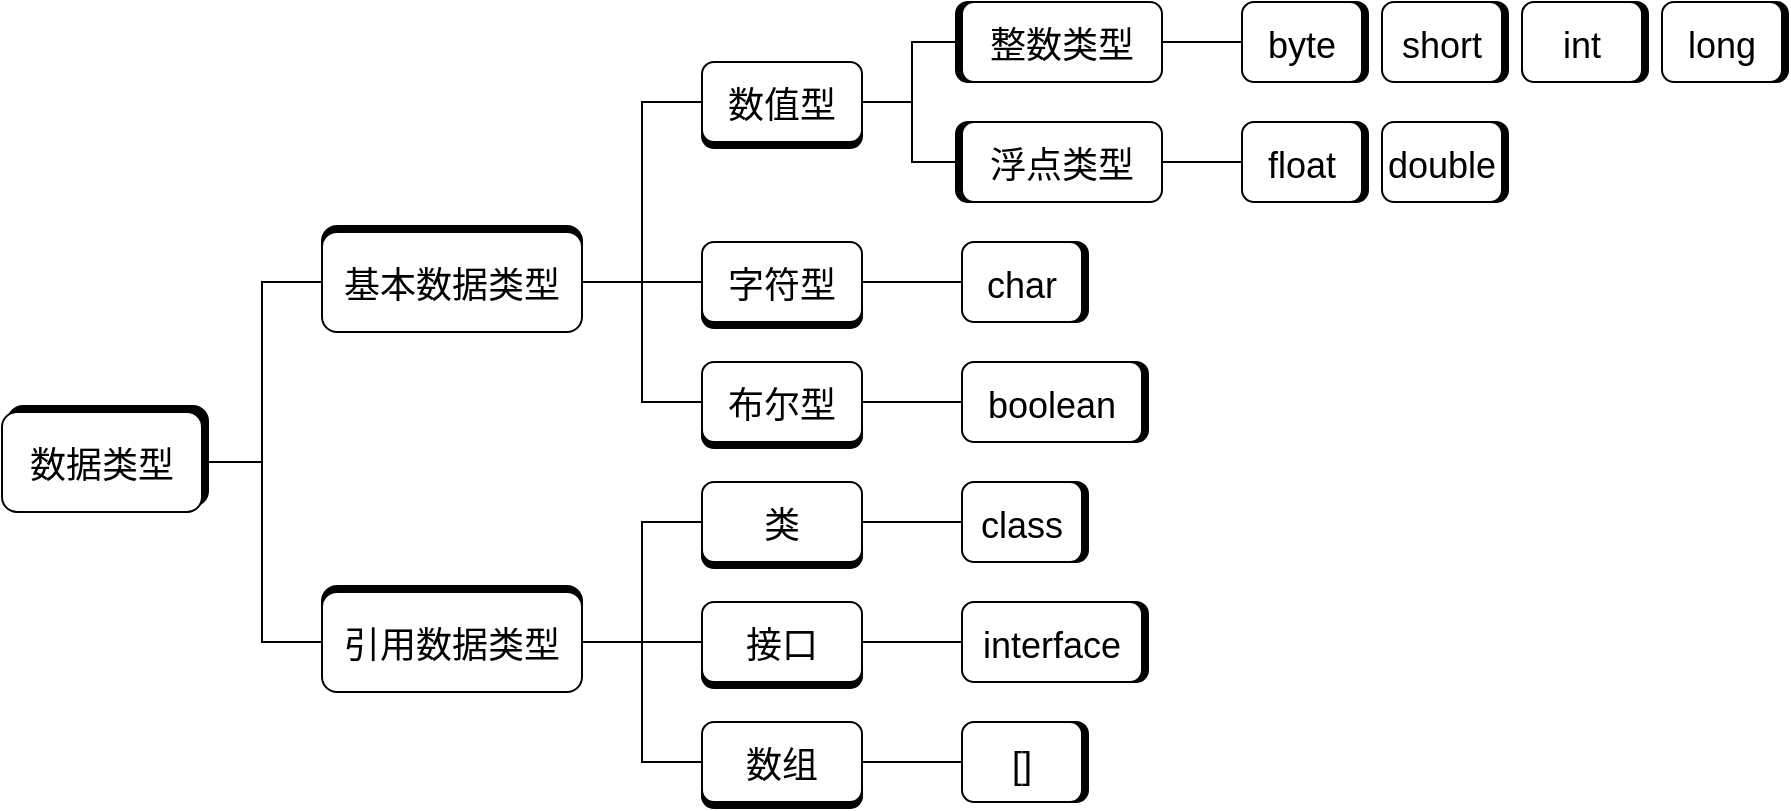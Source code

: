<mxfile version="24.5.3" type="device" pages="3">
  <diagram name="data-type" id="IhphP7UpqXg3msKNzWgd">
    <mxGraphModel dx="1050" dy="667" grid="1" gridSize="10" guides="1" tooltips="1" connect="1" arrows="1" fold="1" page="1" pageScale="1" pageWidth="291" pageHeight="413" math="0" shadow="0">
      <root>
        <mxCell id="0" />
        <mxCell id="1" parent="0" />
        <mxCell id="7ZD1Rkt-yhet6KayD6V5-5" style="edgeStyle=orthogonalEdgeStyle;rounded=0;orthogonalLoop=1;jettySize=auto;html=1;exitX=1;exitY=0.5;exitDx=0;exitDy=0;entryX=0;entryY=0.5;entryDx=0;entryDy=0;fontFamily=Helvetica;endArrow=none;endFill=0;" parent="1" source="7ZD1Rkt-yhet6KayD6V5-2" target="7ZD1Rkt-yhet6KayD6V5-3" edge="1">
          <mxGeometry relative="1" as="geometry">
            <Array as="points">
              <mxPoint x="210" y="235" />
              <mxPoint x="210" y="145" />
            </Array>
          </mxGeometry>
        </mxCell>
        <mxCell id="7ZD1Rkt-yhet6KayD6V5-7" style="edgeStyle=orthogonalEdgeStyle;rounded=0;orthogonalLoop=1;jettySize=auto;html=1;exitX=1;exitY=0.5;exitDx=0;exitDy=0;entryX=0;entryY=0.5;entryDx=0;entryDy=0;fontFamily=Helvetica;endArrow=none;endFill=0;" parent="1" source="7ZD1Rkt-yhet6KayD6V5-2" target="7ZD1Rkt-yhet6KayD6V5-6" edge="1">
          <mxGeometry relative="1" as="geometry">
            <Array as="points">
              <mxPoint x="210" y="235" />
              <mxPoint x="210" y="325" />
            </Array>
          </mxGeometry>
        </mxCell>
        <mxCell id="7ZD1Rkt-yhet6KayD6V5-2" value="数据类型" style="rounded=1;fontSize=18;shadow=1;shadowOpacity=100;shadowOffsetX=3;shadowOffsetY=-3;shadowBlur=0;fontFamily=Helvetica;" parent="1" vertex="1">
          <mxGeometry x="80" y="210" width="100" height="50" as="geometry" />
        </mxCell>
        <mxCell id="7ZD1Rkt-yhet6KayD6V5-12" style="edgeStyle=orthogonalEdgeStyle;rounded=0;orthogonalLoop=1;jettySize=auto;html=1;exitX=1;exitY=0.5;exitDx=0;exitDy=0;entryX=0;entryY=0.5;entryDx=0;entryDy=0;fontFamily=Helvetica;endArrow=none;endFill=0;" parent="1" source="7ZD1Rkt-yhet6KayD6V5-3" target="7ZD1Rkt-yhet6KayD6V5-10" edge="1">
          <mxGeometry relative="1" as="geometry" />
        </mxCell>
        <mxCell id="7ZD1Rkt-yhet6KayD6V5-13" style="edgeStyle=orthogonalEdgeStyle;rounded=0;orthogonalLoop=1;jettySize=auto;html=1;exitX=1;exitY=0.5;exitDx=0;exitDy=0;entryX=0;entryY=0.5;entryDx=0;entryDy=0;fontFamily=Helvetica;endArrow=none;endFill=0;" parent="1" source="7ZD1Rkt-yhet6KayD6V5-3" target="7ZD1Rkt-yhet6KayD6V5-11" edge="1">
          <mxGeometry relative="1" as="geometry" />
        </mxCell>
        <mxCell id="7ZD1Rkt-yhet6KayD6V5-14" style="edgeStyle=orthogonalEdgeStyle;rounded=0;orthogonalLoop=1;jettySize=auto;html=1;exitX=1;exitY=0.5;exitDx=0;exitDy=0;entryX=0;entryY=0.5;entryDx=0;entryDy=0;fontFamily=Helvetica;endArrow=none;endFill=0;" parent="1" source="7ZD1Rkt-yhet6KayD6V5-3" target="7ZD1Rkt-yhet6KayD6V5-8" edge="1">
          <mxGeometry relative="1" as="geometry" />
        </mxCell>
        <mxCell id="7ZD1Rkt-yhet6KayD6V5-3" value="基本数据类型" style="rounded=1;fontSize=18;shadow=1;shadowOpacity=100;shadowOffsetX=0;shadowOffsetY=-3;shadowBlur=0;fontFamily=Helvetica;" parent="1" vertex="1">
          <mxGeometry x="240" y="120" width="130" height="50" as="geometry" />
        </mxCell>
        <mxCell id="7ZD1Rkt-yhet6KayD6V5-44" style="edgeStyle=orthogonalEdgeStyle;rounded=0;orthogonalLoop=1;jettySize=auto;html=1;exitX=1;exitY=0.5;exitDx=0;exitDy=0;entryX=0;entryY=0.5;entryDx=0;entryDy=0;fontFamily=Helvetica;endArrow=none;endFill=0;" parent="1" source="7ZD1Rkt-yhet6KayD6V5-6" target="7ZD1Rkt-yhet6KayD6V5-35" edge="1">
          <mxGeometry relative="1" as="geometry" />
        </mxCell>
        <mxCell id="7ZD1Rkt-yhet6KayD6V5-45" style="edgeStyle=orthogonalEdgeStyle;rounded=0;orthogonalLoop=1;jettySize=auto;html=1;exitX=1;exitY=0.5;exitDx=0;exitDy=0;entryX=0;entryY=0.5;entryDx=0;entryDy=0;fontFamily=Helvetica;endArrow=none;endFill=0;" parent="1" source="7ZD1Rkt-yhet6KayD6V5-6" target="7ZD1Rkt-yhet6KayD6V5-36" edge="1">
          <mxGeometry relative="1" as="geometry" />
        </mxCell>
        <mxCell id="7ZD1Rkt-yhet6KayD6V5-46" style="edgeStyle=orthogonalEdgeStyle;rounded=0;orthogonalLoop=1;jettySize=auto;html=1;exitX=1;exitY=0.5;exitDx=0;exitDy=0;entryX=0;entryY=0.5;entryDx=0;entryDy=0;fontFamily=Helvetica;endArrow=none;endFill=0;" parent="1" source="7ZD1Rkt-yhet6KayD6V5-6" target="7ZD1Rkt-yhet6KayD6V5-37" edge="1">
          <mxGeometry relative="1" as="geometry" />
        </mxCell>
        <mxCell id="7ZD1Rkt-yhet6KayD6V5-6" value="引用数据类型" style="rounded=1;fontSize=18;shadow=1;shadowOpacity=100;shadowOffsetX=0;shadowOffsetY=-3;shadowBlur=0;fontFamily=Helvetica;" parent="1" vertex="1">
          <mxGeometry x="240" y="300" width="130" height="50" as="geometry" />
        </mxCell>
        <mxCell id="7ZD1Rkt-yhet6KayD6V5-18" style="edgeStyle=orthogonalEdgeStyle;rounded=0;orthogonalLoop=1;jettySize=auto;html=1;exitX=1;exitY=0.5;exitDx=0;exitDy=0;entryX=0;entryY=0.5;entryDx=0;entryDy=0;fontFamily=Helvetica;endArrow=none;endFill=0;" parent="1" source="7ZD1Rkt-yhet6KayD6V5-8" target="7ZD1Rkt-yhet6KayD6V5-16" edge="1">
          <mxGeometry relative="1" as="geometry" />
        </mxCell>
        <mxCell id="7ZD1Rkt-yhet6KayD6V5-20" style="edgeStyle=orthogonalEdgeStyle;rounded=0;orthogonalLoop=1;jettySize=auto;html=1;exitX=1;exitY=0.5;exitDx=0;exitDy=0;entryX=0;entryY=0.5;entryDx=0;entryDy=0;fontFamily=Helvetica;endArrow=none;endFill=0;" parent="1" source="7ZD1Rkt-yhet6KayD6V5-8" target="7ZD1Rkt-yhet6KayD6V5-19" edge="1">
          <mxGeometry relative="1" as="geometry" />
        </mxCell>
        <mxCell id="7ZD1Rkt-yhet6KayD6V5-8" value="数值型" style="rounded=1;fontSize=18;shadow=1;shadowOpacity=100;shadowOffsetX=0;shadowOffsetY=3;shadowBlur=0;fontFamily=Helvetica;" parent="1" vertex="1">
          <mxGeometry x="430" y="35.0" width="80" height="40" as="geometry" />
        </mxCell>
        <mxCell id="kwm7BLYL6Nc1TBplARpD-10" style="edgeStyle=orthogonalEdgeStyle;rounded=0;orthogonalLoop=1;jettySize=auto;html=1;exitX=1;exitY=0.5;exitDx=0;exitDy=0;entryX=0;entryY=0.5;entryDx=0;entryDy=0;endArrow=none;endFill=0;" parent="1" source="7ZD1Rkt-yhet6KayD6V5-10" target="kwm7BLYL6Nc1TBplARpD-9" edge="1">
          <mxGeometry relative="1" as="geometry" />
        </mxCell>
        <mxCell id="7ZD1Rkt-yhet6KayD6V5-10" value="字符型" style="rounded=1;fontSize=18;shadow=1;shadowOpacity=100;shadowOffsetX=0;shadowOffsetY=3;shadowBlur=0;fontFamily=Helvetica;" parent="1" vertex="1">
          <mxGeometry x="430" y="125.0" width="80" height="40" as="geometry" />
        </mxCell>
        <mxCell id="kwm7BLYL6Nc1TBplARpD-17" style="edgeStyle=orthogonalEdgeStyle;rounded=0;orthogonalLoop=1;jettySize=auto;html=1;exitX=1;exitY=0.5;exitDx=0;exitDy=0;entryX=0;entryY=0.5;entryDx=0;entryDy=0;endArrow=none;endFill=0;" parent="1" source="7ZD1Rkt-yhet6KayD6V5-11" target="kwm7BLYL6Nc1TBplARpD-11" edge="1">
          <mxGeometry relative="1" as="geometry" />
        </mxCell>
        <mxCell id="7ZD1Rkt-yhet6KayD6V5-11" value="布尔型" style="rounded=1;fontSize=18;shadow=1;shadowOpacity=100;shadowOffsetX=0;shadowOffsetY=3;shadowBlur=0;fontFamily=Helvetica;" parent="1" vertex="1">
          <mxGeometry x="430" y="185.0" width="80" height="40" as="geometry" />
        </mxCell>
        <mxCell id="kwm7BLYL6Nc1TBplARpD-5" style="edgeStyle=orthogonalEdgeStyle;rounded=0;orthogonalLoop=1;jettySize=auto;html=1;exitX=1;exitY=0.5;exitDx=0;exitDy=0;entryX=0;entryY=0.5;entryDx=0;entryDy=0;endArrow=none;endFill=0;" parent="1" source="7ZD1Rkt-yhet6KayD6V5-16" target="kwm7BLYL6Nc1TBplARpD-1" edge="1">
          <mxGeometry relative="1" as="geometry" />
        </mxCell>
        <mxCell id="7ZD1Rkt-yhet6KayD6V5-16" value="整数类型" style="rounded=1;fontSize=18;shadow=1;shadowOpacity=100;shadowOffsetX=-3;shadowOffsetY=0;shadowBlur=0;fontFamily=Helvetica;" parent="1" vertex="1">
          <mxGeometry x="560" y="5.0" width="100" height="40" as="geometry" />
        </mxCell>
        <mxCell id="kwm7BLYL6Nc1TBplARpD-8" style="edgeStyle=orthogonalEdgeStyle;rounded=0;orthogonalLoop=1;jettySize=auto;html=1;exitX=1;exitY=0.5;exitDx=0;exitDy=0;entryX=0;entryY=0.5;entryDx=0;entryDy=0;endArrow=none;endFill=0;" parent="1" source="7ZD1Rkt-yhet6KayD6V5-19" target="kwm7BLYL6Nc1TBplARpD-6" edge="1">
          <mxGeometry relative="1" as="geometry" />
        </mxCell>
        <mxCell id="7ZD1Rkt-yhet6KayD6V5-19" value="浮点类型" style="rounded=1;fontSize=18;shadow=1;shadowOpacity=100;shadowOffsetX=-3;shadowOffsetY=0;shadowBlur=0;fontFamily=Helvetica;" parent="1" vertex="1">
          <mxGeometry x="560" y="65" width="100" height="40" as="geometry" />
        </mxCell>
        <mxCell id="kwm7BLYL6Nc1TBplARpD-18" style="edgeStyle=orthogonalEdgeStyle;rounded=0;orthogonalLoop=1;jettySize=auto;html=1;exitX=1;exitY=0.5;exitDx=0;exitDy=0;entryX=0;entryY=0.5;entryDx=0;entryDy=0;endArrow=none;endFill=0;" parent="1" source="7ZD1Rkt-yhet6KayD6V5-35" target="kwm7BLYL6Nc1TBplARpD-13" edge="1">
          <mxGeometry relative="1" as="geometry" />
        </mxCell>
        <mxCell id="7ZD1Rkt-yhet6KayD6V5-35" value="类" style="rounded=1;fontSize=18;shadow=1;shadowOpacity=100;shadowOffsetX=0;shadowOffsetY=3;shadowBlur=0;fontFamily=Helvetica;" parent="1" vertex="1">
          <mxGeometry x="430" y="245" width="80" height="40" as="geometry" />
        </mxCell>
        <mxCell id="kwm7BLYL6Nc1TBplARpD-19" style="edgeStyle=orthogonalEdgeStyle;rounded=0;orthogonalLoop=1;jettySize=auto;html=1;exitX=1;exitY=0.5;exitDx=0;exitDy=0;entryX=0;entryY=0.5;entryDx=0;entryDy=0;endArrow=none;endFill=0;" parent="1" source="7ZD1Rkt-yhet6KayD6V5-36" target="kwm7BLYL6Nc1TBplARpD-14" edge="1">
          <mxGeometry relative="1" as="geometry" />
        </mxCell>
        <mxCell id="7ZD1Rkt-yhet6KayD6V5-36" value="接口" style="rounded=1;fontSize=18;shadow=1;shadowOpacity=100;shadowOffsetX=0;shadowOffsetY=3;shadowBlur=0;fontFamily=Helvetica;" parent="1" vertex="1">
          <mxGeometry x="430" y="305" width="80" height="40" as="geometry" />
        </mxCell>
        <mxCell id="7ZD1Rkt-yhet6KayD6V5-37" value="数组" style="rounded=1;fontSize=18;shadow=1;shadowOpacity=100;shadowOffsetX=0;shadowOffsetY=3;shadowBlur=0;fontFamily=Helvetica;" parent="1" vertex="1">
          <mxGeometry x="430" y="365" width="80" height="40" as="geometry" />
        </mxCell>
        <mxCell id="kwm7BLYL6Nc1TBplARpD-1" value="byte" style="rounded=1;fontSize=18;shadow=1;shadowOpacity=100;shadowOffsetX=3;shadowOffsetY=0;shadowBlur=0;" parent="1" vertex="1">
          <mxGeometry x="700" y="5" width="60" height="40" as="geometry" />
        </mxCell>
        <mxCell id="kwm7BLYL6Nc1TBplARpD-2" value="short" style="rounded=1;fontSize=18;shadow=1;shadowOpacity=100;shadowOffsetX=3;shadowOffsetY=0;shadowBlur=0;" parent="1" vertex="1">
          <mxGeometry x="770" y="5" width="60" height="40" as="geometry" />
        </mxCell>
        <mxCell id="kwm7BLYL6Nc1TBplARpD-3" value="int" style="rounded=1;fontSize=18;shadow=1;shadowOpacity=100;shadowOffsetX=3;shadowOffsetY=0;shadowBlur=0;" parent="1" vertex="1">
          <mxGeometry x="840" y="5" width="60" height="40" as="geometry" />
        </mxCell>
        <mxCell id="kwm7BLYL6Nc1TBplARpD-4" value="long" style="rounded=1;fontSize=18;shadow=1;shadowOpacity=100;shadowOffsetX=3;shadowOffsetY=0;shadowBlur=0;" parent="1" vertex="1">
          <mxGeometry x="910" y="5" width="60" height="40" as="geometry" />
        </mxCell>
        <mxCell id="kwm7BLYL6Nc1TBplARpD-6" value="float" style="rounded=1;fontSize=18;shadow=1;shadowOpacity=100;shadowOffsetX=3;shadowOffsetY=0;shadowBlur=0;" parent="1" vertex="1">
          <mxGeometry x="700" y="65" width="60" height="40" as="geometry" />
        </mxCell>
        <mxCell id="kwm7BLYL6Nc1TBplARpD-7" value="double" style="rounded=1;fontSize=18;shadow=1;shadowOpacity=100;shadowOffsetX=3;shadowOffsetY=0;shadowBlur=0;" parent="1" vertex="1">
          <mxGeometry x="770" y="65" width="60" height="40" as="geometry" />
        </mxCell>
        <mxCell id="kwm7BLYL6Nc1TBplARpD-9" value="char" style="rounded=1;fontSize=18;shadow=1;shadowOpacity=100;shadowOffsetX=3;shadowOffsetY=0;shadowBlur=0;" parent="1" vertex="1">
          <mxGeometry x="560" y="125" width="60" height="40" as="geometry" />
        </mxCell>
        <mxCell id="kwm7BLYL6Nc1TBplARpD-11" value="boolean" style="rounded=1;fontSize=18;shadow=1;shadowOpacity=100;shadowOffsetX=3;shadowOffsetY=0;shadowBlur=0;" parent="1" vertex="1">
          <mxGeometry x="560" y="185" width="90" height="40" as="geometry" />
        </mxCell>
        <mxCell id="kwm7BLYL6Nc1TBplARpD-13" value="class" style="rounded=1;fontSize=18;shadow=1;shadowOpacity=100;shadowOffsetX=3;shadowOffsetY=0;shadowBlur=0;" parent="1" vertex="1">
          <mxGeometry x="560" y="245" width="60" height="40" as="geometry" />
        </mxCell>
        <mxCell id="kwm7BLYL6Nc1TBplARpD-14" value="interface" style="rounded=1;fontSize=18;shadow=1;shadowOpacity=100;shadowOffsetX=3;shadowOffsetY=0;shadowBlur=0;" parent="1" vertex="1">
          <mxGeometry x="560" y="305" width="90" height="40" as="geometry" />
        </mxCell>
        <mxCell id="kwm7BLYL6Nc1TBplARpD-16" value="[]" style="rounded=1;fontSize=18;shadow=1;shadowOpacity=100;shadowOffsetX=3;shadowOffsetY=0;shadowBlur=0;" parent="1" vertex="1">
          <mxGeometry x="560" y="365" width="60" height="40" as="geometry" />
        </mxCell>
        <mxCell id="kwm7BLYL6Nc1TBplARpD-20" style="edgeStyle=orthogonalEdgeStyle;rounded=0;orthogonalLoop=1;jettySize=auto;html=1;exitX=1;exitY=0.5;exitDx=0;exitDy=0;entryX=0;entryY=0.5;entryDx=0;entryDy=0;endArrow=none;endFill=0;" parent="1" source="7ZD1Rkt-yhet6KayD6V5-37" target="kwm7BLYL6Nc1TBplARpD-16" edge="1">
          <mxGeometry relative="1" as="geometry" />
        </mxCell>
      </root>
    </mxGraphModel>
  </diagram>
  <diagram id="0UCqKzL4QSW9C0teI-bL" name="type-conversion">
    <mxGraphModel dx="955" dy="608" grid="1" gridSize="10" guides="1" tooltips="1" connect="1" arrows="1" fold="1" page="1" pageScale="1" pageWidth="291" pageHeight="413" math="0" shadow="0">
      <root>
        <mxCell id="0" />
        <mxCell id="1" parent="0" />
        <UserObject label="" tooltip="实线表示无数据丢失的自动类型转换；虚线表示在转换时可能会有精度损失。" id="Q2dZrIyihSpCJHTNgfPx-53">
          <mxCell style="swimlane;startSize=0;strokeColor=none;swimlaneFillColor=default;" vertex="1" parent="1">
            <mxGeometry x="40" y="40" width="620" height="290" as="geometry">
              <mxRectangle x="40" y="40" width="50" height="40" as="alternateBounds" />
            </mxGeometry>
          </mxCell>
        </UserObject>
        <mxCell id="Q2dZrIyihSpCJHTNgfPx-38" value="" style="edgeStyle=orthogonalEdgeStyle;rounded=0;orthogonalLoop=1;jettySize=auto;exitX=1;exitY=0.5;exitDx=0;exitDy=0;entryX=0;entryY=0.5;entryDx=0;entryDy=0;" edge="1" parent="Q2dZrIyihSpCJHTNgfPx-53" source="Q2dZrIyihSpCJHTNgfPx-36" target="Q2dZrIyihSpCJHTNgfPx-37">
          <mxGeometry relative="1" as="geometry" />
        </mxCell>
        <mxCell id="Q2dZrIyihSpCJHTNgfPx-36" value="byte" style="rounded=1;fontSize=18;shadow=1;shadowOpacity=100;shadowOffsetX=3;shadowOffsetY=-3;shadowBlur=0;" vertex="1" parent="Q2dZrIyihSpCJHTNgfPx-53">
          <mxGeometry x="20" y="120" width="100" height="50" as="geometry" />
        </mxCell>
        <mxCell id="Q2dZrIyihSpCJHTNgfPx-44" value="" style="edgeStyle=orthogonalEdgeStyle;rounded=0;orthogonalLoop=1;jettySize=auto;exitX=1;exitY=0.5;exitDx=0;exitDy=0;entryX=0;entryY=0.5;entryDx=0;entryDy=0;" edge="1" parent="Q2dZrIyihSpCJHTNgfPx-53" source="Q2dZrIyihSpCJHTNgfPx-37" target="Q2dZrIyihSpCJHTNgfPx-39">
          <mxGeometry relative="1" as="geometry" />
        </mxCell>
        <mxCell id="Q2dZrIyihSpCJHTNgfPx-37" value="short" style="rounded=1;fontSize=18;shadow=1;shadowOpacity=100;shadowOffsetX=3;shadowOffsetY=-3;shadowBlur=0;" vertex="1" parent="Q2dZrIyihSpCJHTNgfPx-53">
          <mxGeometry x="180" y="120" width="100" height="50" as="geometry" />
        </mxCell>
        <mxCell id="Q2dZrIyihSpCJHTNgfPx-45" value="" style="edgeStyle=orthogonalEdgeStyle;rounded=0;orthogonalLoop=1;jettySize=auto;exitX=1;exitY=0.5;exitDx=0;exitDy=0;entryX=0;entryY=0.5;entryDx=0;entryDy=0;" edge="1" parent="Q2dZrIyihSpCJHTNgfPx-53" source="Q2dZrIyihSpCJHTNgfPx-39" target="Q2dZrIyihSpCJHTNgfPx-40">
          <mxGeometry relative="1" as="geometry" />
        </mxCell>
        <mxCell id="Q2dZrIyihSpCJHTNgfPx-48" value="" style="edgeStyle=orthogonalEdgeStyle;rounded=0;orthogonalLoop=1;jettySize=auto;exitX=0.5;exitY=1;exitDx=0;exitDy=0;entryX=0.5;entryY=0;entryDx=0;entryDy=0;dashed=1;" edge="1" parent="Q2dZrIyihSpCJHTNgfPx-53" source="Q2dZrIyihSpCJHTNgfPx-39" target="Q2dZrIyihSpCJHTNgfPx-41">
          <mxGeometry relative="1" as="geometry" />
        </mxCell>
        <mxCell id="Q2dZrIyihSpCJHTNgfPx-39" value="int" style="rounded=1;fontSize=18;shadow=1;shadowOpacity=100;shadowOffsetX=3;shadowOffsetY=-3;shadowBlur=0;" vertex="1" parent="Q2dZrIyihSpCJHTNgfPx-53">
          <mxGeometry x="340" y="120" width="100" height="50" as="geometry" />
        </mxCell>
        <mxCell id="Q2dZrIyihSpCJHTNgfPx-50" value="" style="edgeStyle=orthogonalEdgeStyle;rounded=0;orthogonalLoop=1;jettySize=auto;exitX=0.5;exitY=1;exitDx=0;exitDy=0;entryX=0.5;entryY=0;entryDx=0;entryDy=0;dashed=1;" edge="1" parent="Q2dZrIyihSpCJHTNgfPx-53" source="Q2dZrIyihSpCJHTNgfPx-40" target="Q2dZrIyihSpCJHTNgfPx-42">
          <mxGeometry relative="1" as="geometry" />
        </mxCell>
        <mxCell id="Q2dZrIyihSpCJHTNgfPx-52" value="" style="rounded=0;orthogonalLoop=1;jettySize=auto;exitX=0;exitY=1;exitDx=0;exitDy=0;entryX=1;entryY=0;entryDx=0;entryDy=0;dashed=1;" edge="1" parent="Q2dZrIyihSpCJHTNgfPx-53" source="Q2dZrIyihSpCJHTNgfPx-40" target="Q2dZrIyihSpCJHTNgfPx-41">
          <mxGeometry relative="1" as="geometry" />
        </mxCell>
        <mxCell id="Q2dZrIyihSpCJHTNgfPx-40" value="long" style="rounded=1;fontSize=18;shadow=1;shadowOpacity=100;shadowOffsetX=3;shadowOffsetY=-3;shadowBlur=0;" vertex="1" parent="Q2dZrIyihSpCJHTNgfPx-53">
          <mxGeometry x="500" y="120" width="100" height="50" as="geometry" />
        </mxCell>
        <mxCell id="Q2dZrIyihSpCJHTNgfPx-49" value="" style="edgeStyle=orthogonalEdgeStyle;rounded=0;orthogonalLoop=1;jettySize=auto;exitX=1;exitY=0.5;exitDx=0;exitDy=0;entryX=0;entryY=0.5;entryDx=0;entryDy=0;" edge="1" parent="Q2dZrIyihSpCJHTNgfPx-53" source="Q2dZrIyihSpCJHTNgfPx-41" target="Q2dZrIyihSpCJHTNgfPx-42">
          <mxGeometry relative="1" as="geometry" />
        </mxCell>
        <mxCell id="Q2dZrIyihSpCJHTNgfPx-41" value="float" style="rounded=1;fontSize=18;shadow=1;shadowOpacity=100;shadowOffsetX=3;shadowOffsetY=-3;shadowBlur=0;" vertex="1" parent="Q2dZrIyihSpCJHTNgfPx-53">
          <mxGeometry x="340" y="220" width="100" height="50" as="geometry" />
        </mxCell>
        <mxCell id="Q2dZrIyihSpCJHTNgfPx-42" value="double" style="rounded=1;fontSize=18;shadow=1;shadowOpacity=100;shadowOffsetX=3;shadowOffsetY=-3;shadowBlur=0;" vertex="1" parent="Q2dZrIyihSpCJHTNgfPx-53">
          <mxGeometry x="500" y="220" width="100" height="50" as="geometry" />
        </mxCell>
        <mxCell id="Q2dZrIyihSpCJHTNgfPx-47" value="" style="edgeStyle=orthogonalEdgeStyle;rounded=0;orthogonalLoop=1;jettySize=auto;exitX=0.5;exitY=1;exitDx=0;exitDy=0;entryX=0.5;entryY=0;entryDx=0;entryDy=0;" edge="1" parent="Q2dZrIyihSpCJHTNgfPx-53" source="Q2dZrIyihSpCJHTNgfPx-43" target="Q2dZrIyihSpCJHTNgfPx-39">
          <mxGeometry relative="1" as="geometry" />
        </mxCell>
        <mxCell id="Q2dZrIyihSpCJHTNgfPx-43" value="char" style="rounded=1;fontSize=18;shadow=1;shadowOpacity=100;shadowOffsetX=3;shadowOffsetY=-3;shadowBlur=0;" vertex="1" parent="Q2dZrIyihSpCJHTNgfPx-53">
          <mxGeometry x="340" y="20" width="100" height="50" as="geometry" />
        </mxCell>
        <mxCell id="Q2dZrIyihSpCJHTNgfPx-51" value="" style="rounded=0;orthogonalLoop=1;jettySize=auto;exitX=1;exitY=1;exitDx=0;exitDy=0;entryX=0;entryY=0;entryDx=0;entryDy=0;" edge="1" parent="Q2dZrIyihSpCJHTNgfPx-53" source="Q2dZrIyihSpCJHTNgfPx-39" target="Q2dZrIyihSpCJHTNgfPx-42">
          <mxGeometry relative="1" as="geometry" />
        </mxCell>
      </root>
    </mxGraphModel>
  </diagram>
  <diagram id="45gFnSymhtEaGrk2eZ0L" name="priority">
    <mxGraphModel dx="1235" dy="374" grid="1" gridSize="10" guides="1" tooltips="1" connect="1" arrows="1" fold="1" page="1" pageScale="1" pageWidth="291" pageHeight="413" math="0" shadow="0">
      <root>
        <mxCell id="0" />
        <mxCell id="1" parent="0" />
        <mxCell id="ENXVl--YdrZYgib9VYfc-1" value="Assets" style="childLayout=tableLayout;recursiveResize=0;strokeColor=#98bf21;fillColor=#A7C942;shadow=0;rounded=0;align=center;verticalAlign=middle;fontFamily=Helvetica;fontSize=18;fontColor=default;" vertex="1" parent="1">
          <mxGeometry x="40" y="480" width="800" height="475" as="geometry" />
        </mxCell>
        <mxCell id="ENXVl--YdrZYgib9VYfc-2" value="" style="shape=tableRow;horizontal=0;startSize=0;swimlaneHead=0;swimlaneBody=0;top=0;left=0;bottom=0;right=0;dropTarget=0;collapsible=0;recursiveResize=0;expand=0;fontStyle=0;strokeColor=inherit;fillColor=#ffffff;rounded=0;align=center;verticalAlign=middle;fontFamily=Helvetica;fontSize=18;fontColor=default;" vertex="1" parent="ENXVl--YdrZYgib9VYfc-1">
          <mxGeometry width="800" height="33" as="geometry" />
        </mxCell>
        <mxCell id="ENXVl--YdrZYgib9VYfc-3" value="优先级" style="connectable=0;recursiveResize=0;strokeColor=inherit;fillColor=#A7C942;align=center;fontStyle=1;fontColor=#FFFFFF;rounded=0;verticalAlign=middle;fontFamily=Helvetica;fontSize=18;" vertex="1" parent="ENXVl--YdrZYgib9VYfc-2">
          <mxGeometry width="93" height="33" as="geometry">
            <mxRectangle width="93" height="33" as="alternateBounds" />
          </mxGeometry>
        </mxCell>
        <mxCell id="ENXVl--YdrZYgib9VYfc-4" value="运算符" style="connectable=0;recursiveResize=0;strokeColor=inherit;fillColor=#A7C942;align=center;fontStyle=1;fontColor=#FFFFFF;rounded=0;verticalAlign=middle;fontFamily=Helvetica;fontSize=18;" vertex="1" parent="ENXVl--YdrZYgib9VYfc-2">
          <mxGeometry x="93" width="547" height="33" as="geometry">
            <mxRectangle width="547" height="33" as="alternateBounds" />
          </mxGeometry>
        </mxCell>
        <mxCell id="ENXVl--YdrZYgib9VYfc-5" value="结合性" style="connectable=0;recursiveResize=0;strokeColor=inherit;fillColor=#A7C942;align=center;fontStyle=1;fontColor=#FFFFFF;rounded=0;verticalAlign=middle;fontFamily=Helvetica;fontSize=18;" vertex="1" parent="ENXVl--YdrZYgib9VYfc-2">
          <mxGeometry x="640" width="160" height="33" as="geometry">
            <mxRectangle width="160" height="33" as="alternateBounds" />
          </mxGeometry>
        </mxCell>
        <mxCell id="ENXVl--YdrZYgib9VYfc-6" value="" style="shape=tableRow;horizontal=0;startSize=0;swimlaneHead=0;swimlaneBody=0;top=0;left=0;bottom=0;right=0;dropTarget=0;collapsible=0;recursiveResize=0;expand=0;fontStyle=0;strokeColor=inherit;fillColor=#ffffff;rounded=0;align=center;verticalAlign=middle;fontFamily=Helvetica;fontSize=18;fontColor=default;" vertex="1" parent="ENXVl--YdrZYgib9VYfc-1">
          <mxGeometry y="33" width="800" height="32" as="geometry" />
        </mxCell>
        <mxCell id="ENXVl--YdrZYgib9VYfc-7" value="1" style="connectable=0;recursiveResize=0;strokeColor=inherit;fillColor=inherit;align=center;rounded=0;verticalAlign=middle;fontFamily=Helvetica;fontSize=18;fontColor=default;" vertex="1" parent="ENXVl--YdrZYgib9VYfc-6">
          <mxGeometry width="93" height="32" as="geometry">
            <mxRectangle width="93" height="32" as="alternateBounds" />
          </mxGeometry>
        </mxCell>
        <mxCell id="ENXVl--YdrZYgib9VYfc-8" value="()、[]、()" style="connectable=0;recursiveResize=0;strokeColor=inherit;fillColor=inherit;align=center;rounded=0;verticalAlign=middle;fontFamily=Helvetica;fontSize=18;fontColor=default;" vertex="1" parent="ENXVl--YdrZYgib9VYfc-6">
          <mxGeometry x="93" width="547" height="32" as="geometry">
            <mxRectangle width="547" height="32" as="alternateBounds" />
          </mxGeometry>
        </mxCell>
        <mxCell id="ENXVl--YdrZYgib9VYfc-9" value="自左向右" style="connectable=0;recursiveResize=0;strokeColor=inherit;fillColor=inherit;align=center;rounded=0;verticalAlign=middle;fontFamily=Helvetica;fontSize=18;fontColor=default;" vertex="1" parent="ENXVl--YdrZYgib9VYfc-6">
          <mxGeometry x="640" width="160" height="32" as="geometry">
            <mxRectangle width="160" height="32" as="alternateBounds" />
          </mxGeometry>
        </mxCell>
        <mxCell id="ENXVl--YdrZYgib9VYfc-10" value="" style="shape=tableRow;horizontal=0;startSize=0;swimlaneHead=0;swimlaneBody=0;top=0;left=0;bottom=0;right=0;dropTarget=0;collapsible=0;recursiveResize=0;expand=0;fontStyle=1;strokeColor=inherit;fillColor=#EAF2D3;rounded=0;align=center;verticalAlign=middle;fontFamily=Helvetica;fontSize=18;fontColor=default;" vertex="1" parent="ENXVl--YdrZYgib9VYfc-1">
          <mxGeometry y="65" width="800" height="31" as="geometry" />
        </mxCell>
        <mxCell id="ENXVl--YdrZYgib9VYfc-11" value="2" style="connectable=0;recursiveResize=0;strokeColor=inherit;fillColor=inherit;rounded=0;align=center;verticalAlign=middle;fontFamily=Helvetica;fontSize=18;fontColor=default;" vertex="1" parent="ENXVl--YdrZYgib9VYfc-10">
          <mxGeometry width="93" height="31" as="geometry">
            <mxRectangle width="93" height="31" as="alternateBounds" />
          </mxGeometry>
        </mxCell>
        <UserObject label="!、+、-、~、++、--" tooltip="! 逻辑非：用来反转操作数的逻辑状态，如果条件为 true，则逻辑非将得到 false（逻辑运算符）。&#xa;+ 正号:数字前面取正号表示一个正数。&#xa;- 负号:数字前面取负号表示一个负数。&#xa;~ 取反：翻转操作数的二进制的每一位，即 0 变为 1，1 变为 0（位运算符）。&#xa;++ 自增运算&#xa;-- 自减运算" id="ENXVl--YdrZYgib9VYfc-12">
          <mxCell style="connectable=0;recursiveResize=0;strokeColor=inherit;fillColor=inherit;rounded=0;align=center;verticalAlign=middle;fontFamily=Helvetica;fontSize=18;fontColor=default;" vertex="1" parent="ENXVl--YdrZYgib9VYfc-10">
            <mxGeometry x="93" width="547" height="31" as="geometry">
              <mxRectangle width="547" height="31" as="alternateBounds" />
            </mxGeometry>
          </mxCell>
        </UserObject>
        <mxCell id="ENXVl--YdrZYgib9VYfc-13" value="自右向左" style="connectable=0;recursiveResize=0;strokeColor=inherit;fillColor=inherit;rounded=0;align=center;verticalAlign=middle;fontFamily=Helvetica;fontSize=18;fontColor=default;" vertex="1" parent="ENXVl--YdrZYgib9VYfc-10">
          <mxGeometry x="640" width="160" height="31" as="geometry">
            <mxRectangle width="160" height="31" as="alternateBounds" />
          </mxGeometry>
        </mxCell>
        <mxCell id="ENXVl--YdrZYgib9VYfc-14" value="" style="shape=tableRow;horizontal=0;startSize=0;swimlaneHead=0;swimlaneBody=0;top=0;left=0;bottom=0;right=0;dropTarget=0;collapsible=0;recursiveResize=0;expand=0;fontStyle=0;strokeColor=inherit;fillColor=#ffffff;rounded=0;align=center;verticalAlign=middle;fontFamily=Helvetica;fontSize=18;fontColor=default;" vertex="1" parent="ENXVl--YdrZYgib9VYfc-1">
          <mxGeometry y="96" width="800" height="32" as="geometry" />
        </mxCell>
        <mxCell id="ENXVl--YdrZYgib9VYfc-15" value="3" style="connectable=0;recursiveResize=0;strokeColor=inherit;fillColor=inherit;align=center;rounded=0;verticalAlign=middle;fontFamily=Helvetica;fontSize=18;fontColor=default;" vertex="1" parent="ENXVl--YdrZYgib9VYfc-14">
          <mxGeometry width="93" height="32" as="geometry">
            <mxRectangle width="93" height="32" as="alternateBounds" />
          </mxGeometry>
        </mxCell>
        <UserObject label="*、/、%" tooltip="* 乘法运算（算术运算符）&#xa;/ 除法运算。注意：与数学中一样，0 不能作为除数（算术运算符）&#xa;% 取余运算，获取除法运算之后的余数（算术运算符）" id="ENXVl--YdrZYgib9VYfc-16">
          <mxCell style="connectable=0;recursiveResize=0;strokeColor=inherit;fillColor=inherit;align=center;rounded=0;verticalAlign=middle;fontFamily=Helvetica;fontSize=18;fontColor=default;" vertex="1" parent="ENXVl--YdrZYgib9VYfc-14">
            <mxGeometry x="93" width="547" height="32" as="geometry">
              <mxRectangle width="547" height="32" as="alternateBounds" />
            </mxGeometry>
          </mxCell>
        </UserObject>
        <mxCell id="ENXVl--YdrZYgib9VYfc-17" value="自左向右" style="connectable=0;recursiveResize=0;strokeColor=inherit;fillColor=inherit;align=center;rounded=0;verticalAlign=middle;fontFamily=Helvetica;fontSize=18;fontColor=default;" vertex="1" parent="ENXVl--YdrZYgib9VYfc-14">
          <mxGeometry x="640" width="160" height="32" as="geometry">
            <mxRectangle width="160" height="32" as="alternateBounds" />
          </mxGeometry>
        </mxCell>
        <mxCell id="ENXVl--YdrZYgib9VYfc-18" value="" style="shape=tableRow;horizontal=0;startSize=0;swimlaneHead=0;swimlaneBody=0;top=0;left=0;bottom=0;right=0;dropTarget=0;collapsible=0;recursiveResize=0;expand=0;fontStyle=1;strokeColor=inherit;fillColor=#EAF2D3;rounded=0;align=center;verticalAlign=middle;fontFamily=Helvetica;fontSize=18;fontColor=default;" vertex="1" parent="ENXVl--YdrZYgib9VYfc-1">
          <mxGeometry y="128" width="800" height="31" as="geometry" />
        </mxCell>
        <mxCell id="ENXVl--YdrZYgib9VYfc-19" value="4" style="connectable=0;recursiveResize=0;strokeColor=inherit;fillColor=inherit;rounded=0;align=center;verticalAlign=middle;fontFamily=Helvetica;fontSize=18;fontColor=default;" vertex="1" parent="ENXVl--YdrZYgib9VYfc-18">
          <mxGeometry width="93" height="31" as="geometry">
            <mxRectangle width="93" height="31" as="alternateBounds" />
          </mxGeometry>
        </mxCell>
        <UserObject label="+、-" tooltip="+ 加法运算&#xa;- 减法运算" id="ENXVl--YdrZYgib9VYfc-20">
          <mxCell style="connectable=0;recursiveResize=0;strokeColor=inherit;fillColor=inherit;rounded=0;align=center;verticalAlign=middle;fontFamily=Helvetica;fontSize=18;fontColor=default;" vertex="1" parent="ENXVl--YdrZYgib9VYfc-18">
            <mxGeometry x="93" width="547" height="31" as="geometry">
              <mxRectangle width="547" height="31" as="alternateBounds" />
            </mxGeometry>
          </mxCell>
        </UserObject>
        <mxCell id="ENXVl--YdrZYgib9VYfc-21" value="自左向右" style="connectable=0;recursiveResize=0;strokeColor=inherit;fillColor=inherit;rounded=0;align=center;verticalAlign=middle;fontFamily=Helvetica;fontSize=18;fontColor=default;" vertex="1" parent="ENXVl--YdrZYgib9VYfc-18">
          <mxGeometry x="640" width="160" height="31" as="geometry">
            <mxRectangle width="160" height="31" as="alternateBounds" />
          </mxGeometry>
        </mxCell>
        <mxCell id="ENXVl--YdrZYgib9VYfc-22" value="" style="shape=tableRow;horizontal=0;startSize=0;swimlaneHead=0;swimlaneBody=0;top=0;left=0;bottom=0;right=0;dropTarget=0;collapsible=0;recursiveResize=0;expand=0;fontStyle=0;strokeColor=inherit;fillColor=#ffffff;rounded=0;align=center;verticalAlign=middle;fontFamily=Helvetica;fontSize=18;fontColor=default;" vertex="1" parent="ENXVl--YdrZYgib9VYfc-1">
          <mxGeometry y="159" width="800" height="32" as="geometry" />
        </mxCell>
        <mxCell id="ENXVl--YdrZYgib9VYfc-23" value="5" style="connectable=0;recursiveResize=0;strokeColor=inherit;fillColor=inherit;align=center;rounded=0;verticalAlign=middle;fontFamily=Helvetica;fontSize=18;fontColor=default;" vertex="1" parent="ENXVl--YdrZYgib9VYfc-22">
          <mxGeometry width="93" height="32" as="geometry">
            <mxRectangle width="93" height="32" as="alternateBounds" />
          </mxGeometry>
        </mxCell>
        <UserObject label="&lt;&lt;、&gt;&gt;、&gt;&gt;&gt;" tooltip="&lt;&lt; 按位左移运算符：左操作数按位左移右操作数指定的位数（位运算符）。&#xa;&gt;&gt; 按位右移运算符：左操作数按位右移右操作数指定的位数。如果最高位是 0，左边补齐 0；如果最高位是 1，左边补齐 1（位运算符）。&#xa;&gt;&gt;&gt; 按位右移补零操作符：左操作数的值按右操作数指定的位数右移，移动得到的空位以 0 填充。无论最高位是 0 还是 1，左边补齐 0（位运算符）。" id="ENXVl--YdrZYgib9VYfc-24">
          <mxCell style="connectable=0;recursiveResize=0;strokeColor=inherit;fillColor=inherit;align=center;rounded=0;verticalAlign=middle;fontFamily=Helvetica;fontSize=18;fontColor=default;" vertex="1" parent="ENXVl--YdrZYgib9VYfc-22">
            <mxGeometry x="93" width="547" height="32" as="geometry">
              <mxRectangle width="547" height="32" as="alternateBounds" />
            </mxGeometry>
          </mxCell>
        </UserObject>
        <mxCell id="ENXVl--YdrZYgib9VYfc-25" value="自左向右" style="connectable=0;recursiveResize=0;strokeColor=inherit;fillColor=inherit;align=center;rounded=0;verticalAlign=middle;fontFamily=Helvetica;fontSize=18;fontColor=default;" vertex="1" parent="ENXVl--YdrZYgib9VYfc-22">
          <mxGeometry x="640" width="160" height="32" as="geometry">
            <mxRectangle width="160" height="32" as="alternateBounds" />
          </mxGeometry>
        </mxCell>
        <mxCell id="ENXVl--YdrZYgib9VYfc-26" value="" style="shape=tableRow;horizontal=0;startSize=0;swimlaneHead=0;swimlaneBody=0;top=0;left=0;bottom=0;right=0;dropTarget=0;collapsible=0;recursiveResize=0;expand=0;fontStyle=1;strokeColor=inherit;fillColor=#EAF2D3;rounded=0;align=center;verticalAlign=middle;fontFamily=Helvetica;fontSize=18;fontColor=default;" vertex="1" parent="ENXVl--YdrZYgib9VYfc-1">
          <mxGeometry y="191" width="800" height="31" as="geometry" />
        </mxCell>
        <mxCell id="ENXVl--YdrZYgib9VYfc-27" value="6" style="connectable=0;recursiveResize=0;strokeColor=inherit;fillColor=inherit;rounded=0;align=center;verticalAlign=middle;fontFamily=Helvetica;fontSize=18;fontColor=default;" vertex="1" parent="ENXVl--YdrZYgib9VYfc-26">
          <mxGeometry width="93" height="31" as="geometry">
            <mxRectangle width="93" height="31" as="alternateBounds" />
          </mxGeometry>
        </mxCell>
        <UserObject label="&gt;、&gt;=、&lt;、&lt;=、instanceof" tooltip="&gt; 大于：检查符号左边的值是否大于右边的值（关系运算符）。&#xa;&gt;= 大于等于：检查符号左边的值是否大于或等于右边的值（关系运算符）。&#xa;&lt; 小于：检查符号左边的值是否小于右边的值（关系运算符）。&#xa;&lt;= 小于等于：检查符号左边的值是否小于或等于右边的值（关系运算符）。&#xa;instanceof 关键字：用在 if 语句中，一般用来判断一个对象是否是此类型的对象，返回值为 boolean 类型。" id="ENXVl--YdrZYgib9VYfc-28">
          <mxCell style="connectable=0;recursiveResize=0;strokeColor=inherit;fillColor=inherit;rounded=0;align=center;verticalAlign=middle;fontFamily=Helvetica;fontSize=18;fontColor=default;" vertex="1" parent="ENXVl--YdrZYgib9VYfc-26">
            <mxGeometry x="93" width="547" height="31" as="geometry">
              <mxRectangle width="547" height="31" as="alternateBounds" />
            </mxGeometry>
          </mxCell>
        </UserObject>
        <mxCell id="ENXVl--YdrZYgib9VYfc-29" value="自左向右" style="connectable=0;recursiveResize=0;strokeColor=inherit;fillColor=inherit;rounded=0;align=center;verticalAlign=middle;fontFamily=Helvetica;fontSize=18;fontColor=default;" vertex="1" parent="ENXVl--YdrZYgib9VYfc-26">
          <mxGeometry x="640" width="160" height="31" as="geometry">
            <mxRectangle width="160" height="31" as="alternateBounds" />
          </mxGeometry>
        </mxCell>
        <mxCell id="ENXVl--YdrZYgib9VYfc-30" value="" style="shape=tableRow;horizontal=0;startSize=0;swimlaneHead=0;swimlaneBody=0;top=0;left=0;bottom=0;right=0;dropTarget=0;collapsible=0;recursiveResize=0;expand=0;fontStyle=0;strokeColor=inherit;fillColor=#ffffff;rounded=0;align=center;verticalAlign=middle;fontFamily=Helvetica;fontSize=18;fontColor=default;" vertex="1" parent="ENXVl--YdrZYgib9VYfc-1">
          <mxGeometry y="222" width="800" height="32" as="geometry" />
        </mxCell>
        <mxCell id="ENXVl--YdrZYgib9VYfc-31" value="7" style="connectable=0;recursiveResize=0;strokeColor=inherit;fillColor=inherit;align=center;rounded=0;verticalAlign=middle;fontFamily=Helvetica;fontSize=18;fontColor=default;" vertex="1" parent="ENXVl--YdrZYgib9VYfc-30">
          <mxGeometry width="93" height="32" as="geometry">
            <mxRectangle width="93" height="32" as="alternateBounds" />
          </mxGeometry>
        </mxCell>
        <UserObject label="==、!=" tooltip="== 等于：检查符号两侧的值是否相等（关系运算符）。&#xa;!= 不等于：检查符号两侧的值是否不相等（关系运算符）。" id="ENXVl--YdrZYgib9VYfc-32">
          <mxCell style="connectable=0;recursiveResize=0;strokeColor=inherit;fillColor=inherit;align=center;rounded=0;verticalAlign=middle;fontFamily=Helvetica;fontSize=18;fontColor=default;" vertex="1" parent="ENXVl--YdrZYgib9VYfc-30">
            <mxGeometry x="93" width="547" height="32" as="geometry">
              <mxRectangle width="547" height="32" as="alternateBounds" />
            </mxGeometry>
          </mxCell>
        </UserObject>
        <mxCell id="ENXVl--YdrZYgib9VYfc-33" value="自左向右" style="connectable=0;recursiveResize=0;strokeColor=inherit;fillColor=inherit;align=center;rounded=0;verticalAlign=middle;fontFamily=Helvetica;fontSize=18;fontColor=default;" vertex="1" parent="ENXVl--YdrZYgib9VYfc-30">
          <mxGeometry x="640" width="160" height="32" as="geometry">
            <mxRectangle width="160" height="32" as="alternateBounds" />
          </mxGeometry>
        </mxCell>
        <mxCell id="ENXVl--YdrZYgib9VYfc-34" value="" style="shape=tableRow;horizontal=0;startSize=0;swimlaneHead=0;swimlaneBody=0;top=0;left=0;bottom=0;right=0;dropTarget=0;collapsible=0;recursiveResize=0;expand=0;fontStyle=1;strokeColor=inherit;fillColor=#EAF2D3;rounded=0;align=center;verticalAlign=middle;fontFamily=Helvetica;fontSize=18;fontColor=default;" vertex="1" parent="ENXVl--YdrZYgib9VYfc-1">
          <mxGeometry y="254" width="800" height="31" as="geometry" />
        </mxCell>
        <mxCell id="ENXVl--YdrZYgib9VYfc-35" value="8" style="connectable=0;recursiveResize=0;strokeColor=inherit;fillColor=inherit;rounded=0;align=center;verticalAlign=middle;fontFamily=Helvetica;fontSize=18;fontColor=default;" vertex="1" parent="ENXVl--YdrZYgib9VYfc-34">
          <mxGeometry width="93" height="31" as="geometry">
            <mxRectangle width="93" height="31" as="alternateBounds" />
          </mxGeometry>
        </mxCell>
        <UserObject label="&amp;" tooltip="1. 按位与：运算符两边的操作数的二进制的对应位的值都为 1，则结果为 1，否则为 0（位运算符）。&#xa;2. 与逻辑与相同，但是不会短路（逻辑运算符）、" id="ENXVl--YdrZYgib9VYfc-36">
          <mxCell style="connectable=0;recursiveResize=0;strokeColor=inherit;fillColor=inherit;rounded=0;align=center;verticalAlign=middle;fontFamily=Helvetica;fontSize=18;fontColor=default;" vertex="1" parent="ENXVl--YdrZYgib9VYfc-34">
            <mxGeometry x="93" width="547" height="31" as="geometry">
              <mxRectangle width="547" height="31" as="alternateBounds" />
            </mxGeometry>
          </mxCell>
        </UserObject>
        <mxCell id="ENXVl--YdrZYgib9VYfc-37" value="自左向右" style="connectable=0;recursiveResize=0;strokeColor=inherit;fillColor=inherit;rounded=0;align=center;verticalAlign=middle;fontFamily=Helvetica;fontSize=18;fontColor=default;" vertex="1" parent="ENXVl--YdrZYgib9VYfc-34">
          <mxGeometry x="640" width="160" height="31" as="geometry">
            <mxRectangle width="160" height="31" as="alternateBounds" />
          </mxGeometry>
        </mxCell>
        <mxCell id="ENXVl--YdrZYgib9VYfc-38" value="" style="shape=tableRow;horizontal=0;startSize=0;swimlaneHead=0;swimlaneBody=0;top=0;left=0;bottom=0;right=0;dropTarget=0;collapsible=0;recursiveResize=0;expand=0;fontStyle=0;strokeColor=inherit;fillColor=#ffffff;rounded=0;align=center;verticalAlign=middle;fontFamily=Helvetica;fontSize=18;fontColor=default;" vertex="1" parent="ENXVl--YdrZYgib9VYfc-1">
          <mxGeometry y="285" width="800" height="32" as="geometry" />
        </mxCell>
        <mxCell id="ENXVl--YdrZYgib9VYfc-39" value="9" style="connectable=0;recursiveResize=0;strokeColor=inherit;fillColor=inherit;align=center;rounded=0;verticalAlign=middle;fontFamily=Helvetica;fontSize=18;fontColor=default;" vertex="1" parent="ENXVl--YdrZYgib9VYfc-38">
          <mxGeometry width="93" height="32" as="geometry">
            <mxRectangle width="93" height="32" as="alternateBounds" />
          </mxGeometry>
        </mxCell>
        <UserObject label="^" tooltip="1. 按位异或：运算符两边的操作数的二进制的对应位的值相同，则结果为 0，否则为 1（位运算符）。&#xa;2. 逻辑异或，只有两个操作数不同时才返回 true，两个操作数相同时返回 false（逻辑运算符）。" id="ENXVl--YdrZYgib9VYfc-40">
          <mxCell style="connectable=0;recursiveResize=0;strokeColor=inherit;fillColor=inherit;align=center;rounded=0;verticalAlign=middle;fontFamily=Helvetica;fontSize=18;fontColor=default;" vertex="1" parent="ENXVl--YdrZYgib9VYfc-38">
            <mxGeometry x="93" width="547" height="32" as="geometry">
              <mxRectangle width="547" height="32" as="alternateBounds" />
            </mxGeometry>
          </mxCell>
        </UserObject>
        <mxCell id="ENXVl--YdrZYgib9VYfc-41" value="自左向右" style="connectable=0;recursiveResize=0;strokeColor=inherit;fillColor=inherit;align=center;rounded=0;verticalAlign=middle;fontFamily=Helvetica;fontSize=18;fontColor=default;" vertex="1" parent="ENXVl--YdrZYgib9VYfc-38">
          <mxGeometry x="640" width="160" height="32" as="geometry">
            <mxRectangle width="160" height="32" as="alternateBounds" />
          </mxGeometry>
        </mxCell>
        <mxCell id="ENXVl--YdrZYgib9VYfc-42" value="" style="shape=tableRow;horizontal=0;startSize=0;swimlaneHead=0;swimlaneBody=0;top=0;left=0;bottom=0;right=0;dropTarget=0;collapsible=0;recursiveResize=0;expand=0;fontStyle=1;strokeColor=inherit;fillColor=#EAF2D3;rounded=0;align=center;verticalAlign=middle;fontFamily=Helvetica;fontSize=18;fontColor=default;" vertex="1" parent="ENXVl--YdrZYgib9VYfc-1">
          <mxGeometry y="317" width="800" height="31" as="geometry" />
        </mxCell>
        <mxCell id="ENXVl--YdrZYgib9VYfc-43" value="10" style="connectable=0;recursiveResize=0;strokeColor=inherit;fillColor=inherit;rounded=0;align=center;verticalAlign=middle;fontFamily=Helvetica;fontSize=18;fontColor=default;" vertex="1" parent="ENXVl--YdrZYgib9VYfc-42">
          <mxGeometry width="93" height="31" as="geometry">
            <mxRectangle width="93" height="31" as="alternateBounds" />
          </mxGeometry>
        </mxCell>
        <UserObject label="|" tooltip="1. 按位或：运算符两边的操作数的二进制的对应位的值都为 0，则结果为 0，否则为 1（位运算符）。&#xa;2. 与逻辑或相同，但是不会短路（逻辑运算符）。" id="ENXVl--YdrZYgib9VYfc-44">
          <mxCell style="connectable=0;recursiveResize=0;strokeColor=inherit;fillColor=inherit;rounded=0;align=center;verticalAlign=middle;fontFamily=Helvetica;fontSize=18;fontColor=default;fontStyle=0;html=1;" vertex="1" parent="ENXVl--YdrZYgib9VYfc-42">
            <mxGeometry x="93" width="547" height="31" as="geometry">
              <mxRectangle width="547" height="31" as="alternateBounds" />
            </mxGeometry>
          </mxCell>
        </UserObject>
        <mxCell id="ENXVl--YdrZYgib9VYfc-45" value="自左向右" style="connectable=0;recursiveResize=0;strokeColor=inherit;fillColor=inherit;rounded=0;align=center;verticalAlign=middle;fontFamily=Helvetica;fontSize=18;fontColor=default;" vertex="1" parent="ENXVl--YdrZYgib9VYfc-42">
          <mxGeometry x="640" width="160" height="31" as="geometry">
            <mxRectangle width="160" height="31" as="alternateBounds" />
          </mxGeometry>
        </mxCell>
        <mxCell id="ENXVl--YdrZYgib9VYfc-46" value="" style="shape=tableRow;horizontal=0;startSize=0;swimlaneHead=0;swimlaneBody=0;top=0;left=0;bottom=0;right=0;dropTarget=0;collapsible=0;recursiveResize=0;expand=0;fontStyle=0;strokeColor=inherit;fillColor=#ffffff;rounded=0;align=center;verticalAlign=middle;fontFamily=Helvetica;fontSize=18;fontColor=default;" vertex="1" parent="ENXVl--YdrZYgib9VYfc-1">
          <mxGeometry y="348" width="800" height="33" as="geometry" />
        </mxCell>
        <mxCell id="ENXVl--YdrZYgib9VYfc-47" value="11" style="connectable=0;recursiveResize=0;strokeColor=inherit;fillColor=inherit;fontStyle=0;align=center;rounded=0;verticalAlign=middle;fontFamily=Helvetica;fontSize=18;fontColor=default;" vertex="1" parent="ENXVl--YdrZYgib9VYfc-46">
          <mxGeometry width="93" height="33" as="geometry">
            <mxRectangle width="93" height="33" as="alternateBounds" />
          </mxGeometry>
        </mxCell>
        <UserObject label="&amp;&amp;" tooltip="逻辑与，当且仅当操作符两侧的操作数都为 true 时，条件才为 true（逻辑运算符）。" id="ENXVl--YdrZYgib9VYfc-48">
          <mxCell style="connectable=0;recursiveResize=0;strokeColor=inherit;fillColor=inherit;fontStyle=0;align=center;rounded=0;verticalAlign=middle;fontFamily=Helvetica;fontSize=18;fontColor=default;" vertex="1" parent="ENXVl--YdrZYgib9VYfc-46">
            <mxGeometry x="93" width="547" height="33" as="geometry">
              <mxRectangle width="547" height="33" as="alternateBounds" />
            </mxGeometry>
          </mxCell>
        </UserObject>
        <mxCell id="ENXVl--YdrZYgib9VYfc-49" value="自左向右" style="connectable=0;recursiveResize=0;strokeColor=inherit;fillColor=inherit;fontStyle=0;align=center;rounded=0;verticalAlign=middle;fontFamily=Helvetica;fontSize=18;fontColor=default;" vertex="1" parent="ENXVl--YdrZYgib9VYfc-46">
          <mxGeometry x="640" width="160" height="33" as="geometry">
            <mxRectangle width="160" height="33" as="alternateBounds" />
          </mxGeometry>
        </mxCell>
        <mxCell id="ENXVl--YdrZYgib9VYfc-50" value="" style="shape=tableRow;horizontal=0;startSize=0;swimlaneHead=0;swimlaneBody=0;top=0;left=0;bottom=0;right=0;dropTarget=0;collapsible=0;recursiveResize=0;expand=0;fontStyle=1;strokeColor=inherit;fillColor=#EAF2D3;rounded=0;align=center;verticalAlign=middle;fontFamily=Helvetica;fontSize=18;fontColor=default;" vertex="1" parent="ENXVl--YdrZYgib9VYfc-1">
          <mxGeometry y="381" width="800" height="31" as="geometry" />
        </mxCell>
        <mxCell id="ENXVl--YdrZYgib9VYfc-51" value="12" style="connectable=0;recursiveResize=0;strokeColor=inherit;fillColor=inherit;rounded=0;align=center;verticalAlign=middle;fontFamily=Helvetica;fontSize=18;fontColor=default;" vertex="1" parent="ENXVl--YdrZYgib9VYfc-50">
          <mxGeometry width="93" height="31" as="geometry">
            <mxRectangle width="93" height="31" as="alternateBounds" />
          </mxGeometry>
        </mxCell>
        <UserObject label="||" tooltip="逻辑或，如果操作符两侧任意一侧为 true 时，条件为 true（逻辑运算符）。" id="ENXVl--YdrZYgib9VYfc-52">
          <mxCell style="connectable=0;recursiveResize=0;strokeColor=inherit;fillColor=inherit;rounded=0;align=center;verticalAlign=middle;fontFamily=Helvetica;fontSize=18;fontColor=default;html=1;" vertex="1" parent="ENXVl--YdrZYgib9VYfc-50">
            <mxGeometry x="93" width="547" height="31" as="geometry">
              <mxRectangle width="547" height="31" as="alternateBounds" />
            </mxGeometry>
          </mxCell>
        </UserObject>
        <mxCell id="ENXVl--YdrZYgib9VYfc-53" value="自左向右" style="connectable=0;recursiveResize=0;strokeColor=inherit;fillColor=inherit;rounded=0;align=center;verticalAlign=middle;fontFamily=Helvetica;fontSize=18;fontColor=default;" vertex="1" parent="ENXVl--YdrZYgib9VYfc-50">
          <mxGeometry x="640" width="160" height="31" as="geometry">
            <mxRectangle width="160" height="31" as="alternateBounds" />
          </mxGeometry>
        </mxCell>
        <mxCell id="ENXVl--YdrZYgib9VYfc-54" value="" style="shape=tableRow;horizontal=0;startSize=0;swimlaneHead=0;swimlaneBody=0;top=0;left=0;bottom=0;right=0;dropTarget=0;collapsible=0;recursiveResize=0;expand=0;fontStyle=0;strokeColor=inherit;fillColor=#ffffff;rounded=0;align=center;verticalAlign=middle;fontFamily=Helvetica;fontSize=18;fontColor=default;" vertex="1" parent="ENXVl--YdrZYgib9VYfc-1">
          <mxGeometry y="412" width="800" height="32" as="geometry" />
        </mxCell>
        <mxCell id="ENXVl--YdrZYgib9VYfc-55" value="13" style="connectable=0;recursiveResize=0;strokeColor=inherit;fillColor=inherit;align=center;rounded=0;verticalAlign=middle;fontFamily=Helvetica;fontSize=18;fontColor=default;" vertex="1" parent="ENXVl--YdrZYgib9VYfc-54">
          <mxGeometry width="93" height="32" as="geometry">
            <mxRectangle width="93" height="32" as="alternateBounds" />
          </mxGeometry>
        </mxCell>
        <UserObject label="?:" tooltip="三目运算符：布尔表达式 ? 表达式1 : 表达式2; 。根据表达式的计算返回一个 true 或者 false，如果是 true，就把表达式 1 作为结果返回；如果是 false，就把表达式 2 作为结果。" id="ENXVl--YdrZYgib9VYfc-56">
          <mxCell style="connectable=0;recursiveResize=0;strokeColor=inherit;fillColor=inherit;align=center;rounded=0;verticalAlign=middle;fontFamily=Helvetica;fontSize=18;fontColor=default;" vertex="1" parent="ENXVl--YdrZYgib9VYfc-54">
            <mxGeometry x="93" width="547" height="32" as="geometry">
              <mxRectangle width="547" height="32" as="alternateBounds" />
            </mxGeometry>
          </mxCell>
        </UserObject>
        <mxCell id="ENXVl--YdrZYgib9VYfc-57" value="自右向左" style="connectable=0;recursiveResize=0;strokeColor=inherit;fillColor=inherit;align=center;rounded=0;verticalAlign=middle;fontFamily=Helvetica;fontSize=18;fontColor=default;" vertex="1" parent="ENXVl--YdrZYgib9VYfc-54">
          <mxGeometry x="640" width="160" height="32" as="geometry">
            <mxRectangle width="160" height="32" as="alternateBounds" />
          </mxGeometry>
        </mxCell>
        <mxCell id="ENXVl--YdrZYgib9VYfc-58" value="" style="shape=tableRow;horizontal=0;startSize=0;swimlaneHead=0;swimlaneBody=0;top=0;left=0;bottom=0;right=0;dropTarget=0;collapsible=0;recursiveResize=0;expand=0;fontStyle=1;strokeColor=inherit;fillColor=#EAF2D3;rounded=0;align=center;verticalAlign=middle;fontFamily=Helvetica;fontSize=18;fontColor=default;" vertex="1" parent="ENXVl--YdrZYgib9VYfc-1">
          <mxGeometry y="444" width="800" height="31" as="geometry" />
        </mxCell>
        <mxCell id="ENXVl--YdrZYgib9VYfc-59" value="14" style="connectable=0;recursiveResize=0;strokeColor=inherit;fillColor=inherit;rounded=0;align=center;verticalAlign=middle;fontFamily=Helvetica;fontSize=18;fontColor=default;" vertex="1" parent="ENXVl--YdrZYgib9VYfc-58">
          <mxGeometry width="93" height="31" as="geometry">
            <mxRectangle width="93" height="31" as="alternateBounds" />
          </mxGeometry>
        </mxCell>
        <UserObject label="=、+=、-=、*=、/=、&amp;=、|=、^=、~=、&lt;&lt;=、&gt;&gt;=、&gt;&gt;&gt;=" tooltip="= 赋值运算符，将符号右边的计算的结果值赋给左边的变量。&#xa;+= 和赋值运算符，将符号左边的值与右边的加起来再赋给左边的变量。&#xa;-= 减赋值运算符，将符号左边的值减去右边的值，再将结果赋给左边的变量。&#xa;*= 积赋值运算符，将符号左边的值与右边的相乘再赋给左边的变量。&#xa;/= 商赋值运算符，将符号左边的值除以右边的值，再将结果赋给左边的变量。&#xa;%= 取余赋值运算符，将符号左边的值除以右边的值，再将除后的余数赋给左边的变量。&#xa;&amp;= 按位与赋值运算符，将符号两边的值二进制比较，对应位的值都为 1，则结果为 1，否则为 0，再将结果赋给左边的变量。&#xa;!= 按位或赋值运算符，将符号两边的值二进制比较，对应位的值都为 0，则结果为 0，否则为 1，再将结果赋给左边的变量。&#xa;^= 按位异或赋值运算符，将符号两边的值二进制比较，对应位的值相同，则结果为 0，否则为 1，再将结果赋给左边的变量。&#xa;&lt;&lt;= 左移赋值运算符，将左边的值的二进制数向左移动右边值个单位，再赋给左边的变量。&#xa;&gt;&gt;= 右移赋值运算符，将左边的值的二进制数向右移动右边值个单位，再赋给左边的变量。" id="ENXVl--YdrZYgib9VYfc-60">
          <mxCell style="connectable=0;recursiveResize=0;strokeColor=inherit;fillColor=inherit;rounded=0;align=center;verticalAlign=middle;fontFamily=Helvetica;fontSize=18;fontColor=default;" vertex="1" parent="ENXVl--YdrZYgib9VYfc-58">
            <mxGeometry x="93" width="547" height="31" as="geometry">
              <mxRectangle width="547" height="31" as="alternateBounds" />
            </mxGeometry>
          </mxCell>
        </UserObject>
        <mxCell id="ENXVl--YdrZYgib9VYfc-61" value="自右向左" style="connectable=0;recursiveResize=0;strokeColor=inherit;fillColor=inherit;rounded=0;align=center;verticalAlign=middle;fontFamily=Helvetica;fontSize=18;fontColor=default;" vertex="1" parent="ENXVl--YdrZYgib9VYfc-58">
          <mxGeometry x="640" width="160" height="31" as="geometry">
            <mxRectangle width="160" height="31" as="alternateBounds" />
          </mxGeometry>
        </mxCell>
      </root>
    </mxGraphModel>
  </diagram>
</mxfile>

